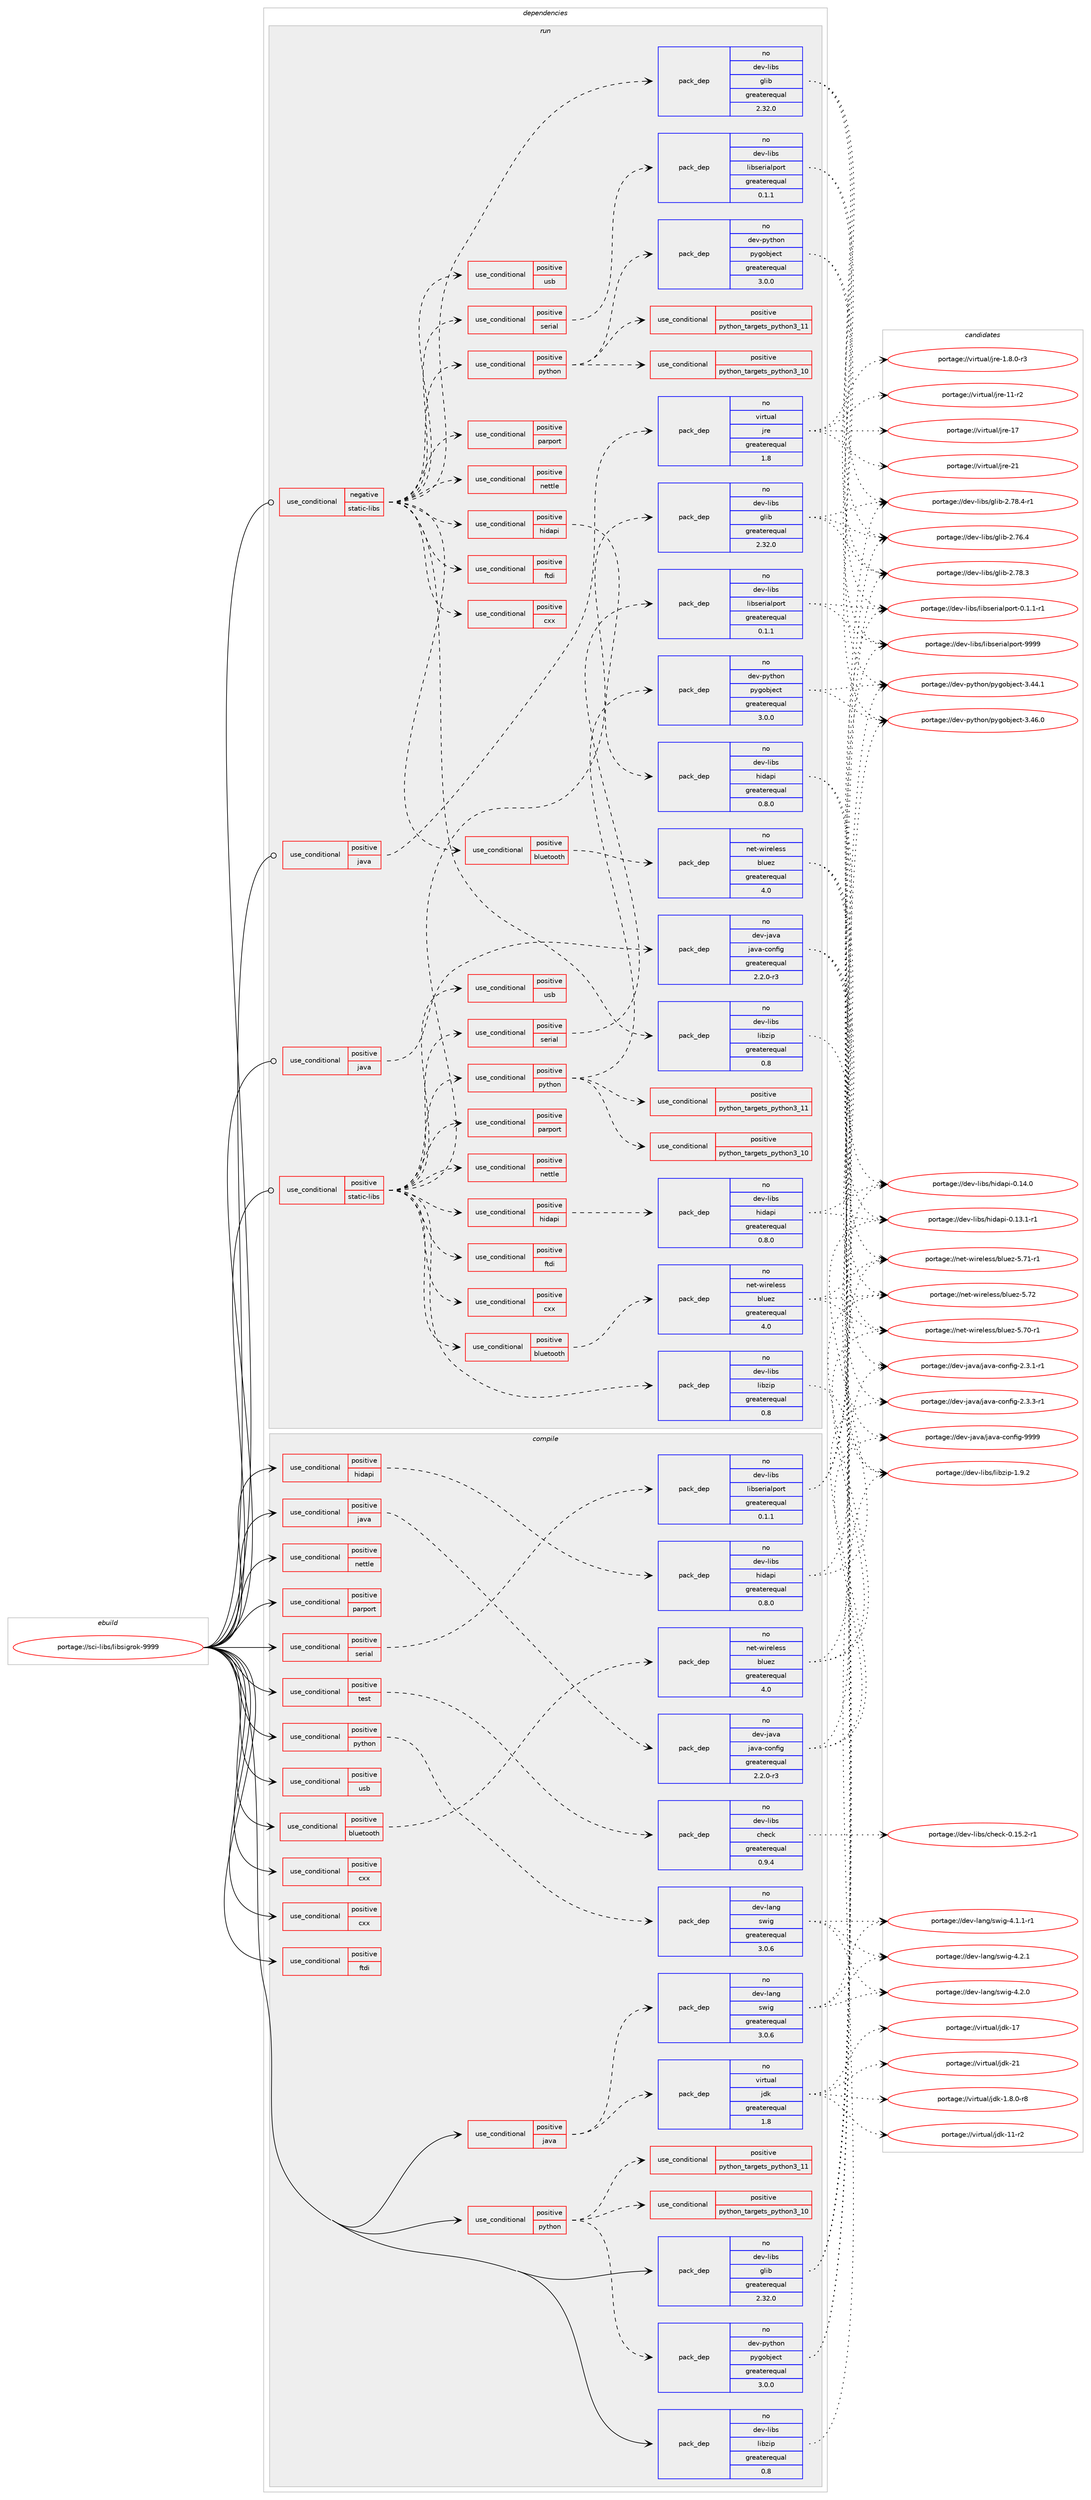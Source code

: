 digraph prolog {

# *************
# Graph options
# *************

newrank=true;
concentrate=true;
compound=true;
graph [rankdir=LR,fontname=Helvetica,fontsize=10,ranksep=1.5];#, ranksep=2.5, nodesep=0.2];
edge  [arrowhead=vee];
node  [fontname=Helvetica,fontsize=10];

# **********
# The ebuild
# **********

subgraph cluster_leftcol {
color=gray;
rank=same;
label=<<i>ebuild</i>>;
id [label="portage://sci-libs/libsigrok-9999", color=red, width=4, href="../sci-libs/libsigrok-9999.svg"];
}

# ****************
# The dependencies
# ****************

subgraph cluster_midcol {
color=gray;
label=<<i>dependencies</i>>;
subgraph cluster_compile {
fillcolor="#eeeeee";
style=filled;
label=<<i>compile</i>>;
subgraph cond9176 {
dependency12996 [label=<<TABLE BORDER="0" CELLBORDER="1" CELLSPACING="0" CELLPADDING="4"><TR><TD ROWSPAN="3" CELLPADDING="10">use_conditional</TD></TR><TR><TD>positive</TD></TR><TR><TD>bluetooth</TD></TR></TABLE>>, shape=none, color=red];
subgraph pack3696 {
dependency12997 [label=<<TABLE BORDER="0" CELLBORDER="1" CELLSPACING="0" CELLPADDING="4" WIDTH="220"><TR><TD ROWSPAN="6" CELLPADDING="30">pack_dep</TD></TR><TR><TD WIDTH="110">no</TD></TR><TR><TD>net-wireless</TD></TR><TR><TD>bluez</TD></TR><TR><TD>greaterequal</TD></TR><TR><TD>4.0</TD></TR></TABLE>>, shape=none, color=blue];
}
dependency12996:e -> dependency12997:w [weight=20,style="dashed",arrowhead="vee"];
}
id:e -> dependency12996:w [weight=20,style="solid",arrowhead="vee"];
subgraph cond9177 {
dependency12998 [label=<<TABLE BORDER="0" CELLBORDER="1" CELLSPACING="0" CELLPADDING="4"><TR><TD ROWSPAN="3" CELLPADDING="10">use_conditional</TD></TR><TR><TD>positive</TD></TR><TR><TD>cxx</TD></TR></TABLE>>, shape=none, color=red];
# *** BEGIN UNKNOWN DEPENDENCY TYPE (TODO) ***
# dependency12998 -> package_dependency(portage://sci-libs/libsigrok-9999,install,no,app-text,doxygen,none,[,,],[],[])
# *** END UNKNOWN DEPENDENCY TYPE (TODO) ***

}
id:e -> dependency12998:w [weight=20,style="solid",arrowhead="vee"];
subgraph cond9178 {
dependency12999 [label=<<TABLE BORDER="0" CELLBORDER="1" CELLSPACING="0" CELLPADDING="4"><TR><TD ROWSPAN="3" CELLPADDING="10">use_conditional</TD></TR><TR><TD>positive</TD></TR><TR><TD>cxx</TD></TR></TABLE>>, shape=none, color=red];
# *** BEGIN UNKNOWN DEPENDENCY TYPE (TODO) ***
# dependency12999 -> package_dependency(portage://sci-libs/libsigrok-9999,install,no,dev-cpp,glibmm,none,[,,],[slot(2)],[])
# *** END UNKNOWN DEPENDENCY TYPE (TODO) ***

}
id:e -> dependency12999:w [weight=20,style="solid",arrowhead="vee"];
subgraph cond9179 {
dependency13000 [label=<<TABLE BORDER="0" CELLBORDER="1" CELLSPACING="0" CELLPADDING="4"><TR><TD ROWSPAN="3" CELLPADDING="10">use_conditional</TD></TR><TR><TD>positive</TD></TR><TR><TD>ftdi</TD></TR></TABLE>>, shape=none, color=red];
# *** BEGIN UNKNOWN DEPENDENCY TYPE (TODO) ***
# dependency13000 -> package_dependency(portage://sci-libs/libsigrok-9999,install,no,dev-embedded,libftdi,none,[,,],[slot(1)],[])
# *** END UNKNOWN DEPENDENCY TYPE (TODO) ***

}
id:e -> dependency13000:w [weight=20,style="solid",arrowhead="vee"];
subgraph cond9180 {
dependency13001 [label=<<TABLE BORDER="0" CELLBORDER="1" CELLSPACING="0" CELLPADDING="4"><TR><TD ROWSPAN="3" CELLPADDING="10">use_conditional</TD></TR><TR><TD>positive</TD></TR><TR><TD>hidapi</TD></TR></TABLE>>, shape=none, color=red];
subgraph pack3697 {
dependency13002 [label=<<TABLE BORDER="0" CELLBORDER="1" CELLSPACING="0" CELLPADDING="4" WIDTH="220"><TR><TD ROWSPAN="6" CELLPADDING="30">pack_dep</TD></TR><TR><TD WIDTH="110">no</TD></TR><TR><TD>dev-libs</TD></TR><TR><TD>hidapi</TD></TR><TR><TD>greaterequal</TD></TR><TR><TD>0.8.0</TD></TR></TABLE>>, shape=none, color=blue];
}
dependency13001:e -> dependency13002:w [weight=20,style="dashed",arrowhead="vee"];
}
id:e -> dependency13001:w [weight=20,style="solid",arrowhead="vee"];
subgraph cond9181 {
dependency13003 [label=<<TABLE BORDER="0" CELLBORDER="1" CELLSPACING="0" CELLPADDING="4"><TR><TD ROWSPAN="3" CELLPADDING="10">use_conditional</TD></TR><TR><TD>positive</TD></TR><TR><TD>java</TD></TR></TABLE>>, shape=none, color=red];
subgraph pack3698 {
dependency13004 [label=<<TABLE BORDER="0" CELLBORDER="1" CELLSPACING="0" CELLPADDING="4" WIDTH="220"><TR><TD ROWSPAN="6" CELLPADDING="30">pack_dep</TD></TR><TR><TD WIDTH="110">no</TD></TR><TR><TD>dev-java</TD></TR><TR><TD>java-config</TD></TR><TR><TD>greaterequal</TD></TR><TR><TD>2.2.0-r3</TD></TR></TABLE>>, shape=none, color=blue];
}
dependency13003:e -> dependency13004:w [weight=20,style="dashed",arrowhead="vee"];
}
id:e -> dependency13003:w [weight=20,style="solid",arrowhead="vee"];
subgraph cond9182 {
dependency13005 [label=<<TABLE BORDER="0" CELLBORDER="1" CELLSPACING="0" CELLPADDING="4"><TR><TD ROWSPAN="3" CELLPADDING="10">use_conditional</TD></TR><TR><TD>positive</TD></TR><TR><TD>java</TD></TR></TABLE>>, shape=none, color=red];
subgraph pack3699 {
dependency13006 [label=<<TABLE BORDER="0" CELLBORDER="1" CELLSPACING="0" CELLPADDING="4" WIDTH="220"><TR><TD ROWSPAN="6" CELLPADDING="30">pack_dep</TD></TR><TR><TD WIDTH="110">no</TD></TR><TR><TD>dev-lang</TD></TR><TR><TD>swig</TD></TR><TR><TD>greaterequal</TD></TR><TR><TD>3.0.6</TD></TR></TABLE>>, shape=none, color=blue];
}
dependency13005:e -> dependency13006:w [weight=20,style="dashed",arrowhead="vee"];
subgraph pack3700 {
dependency13007 [label=<<TABLE BORDER="0" CELLBORDER="1" CELLSPACING="0" CELLPADDING="4" WIDTH="220"><TR><TD ROWSPAN="6" CELLPADDING="30">pack_dep</TD></TR><TR><TD WIDTH="110">no</TD></TR><TR><TD>virtual</TD></TR><TR><TD>jdk</TD></TR><TR><TD>greaterequal</TD></TR><TR><TD>1.8</TD></TR></TABLE>>, shape=none, color=blue];
}
dependency13005:e -> dependency13007:w [weight=20,style="dashed",arrowhead="vee"];
}
id:e -> dependency13005:w [weight=20,style="solid",arrowhead="vee"];
subgraph cond9183 {
dependency13008 [label=<<TABLE BORDER="0" CELLBORDER="1" CELLSPACING="0" CELLPADDING="4"><TR><TD ROWSPAN="3" CELLPADDING="10">use_conditional</TD></TR><TR><TD>positive</TD></TR><TR><TD>nettle</TD></TR></TABLE>>, shape=none, color=red];
# *** BEGIN UNKNOWN DEPENDENCY TYPE (TODO) ***
# dependency13008 -> package_dependency(portage://sci-libs/libsigrok-9999,install,no,dev-libs,nettle,none,[,,],any_same_slot,[])
# *** END UNKNOWN DEPENDENCY TYPE (TODO) ***

}
id:e -> dependency13008:w [weight=20,style="solid",arrowhead="vee"];
subgraph cond9184 {
dependency13009 [label=<<TABLE BORDER="0" CELLBORDER="1" CELLSPACING="0" CELLPADDING="4"><TR><TD ROWSPAN="3" CELLPADDING="10">use_conditional</TD></TR><TR><TD>positive</TD></TR><TR><TD>parport</TD></TR></TABLE>>, shape=none, color=red];
# *** BEGIN UNKNOWN DEPENDENCY TYPE (TODO) ***
# dependency13009 -> package_dependency(portage://sci-libs/libsigrok-9999,install,no,sys-libs,libieee1284,none,[,,],[],[])
# *** END UNKNOWN DEPENDENCY TYPE (TODO) ***

}
id:e -> dependency13009:w [weight=20,style="solid",arrowhead="vee"];
subgraph cond9185 {
dependency13010 [label=<<TABLE BORDER="0" CELLBORDER="1" CELLSPACING="0" CELLPADDING="4"><TR><TD ROWSPAN="3" CELLPADDING="10">use_conditional</TD></TR><TR><TD>positive</TD></TR><TR><TD>python</TD></TR></TABLE>>, shape=none, color=red];
subgraph cond9186 {
dependency13011 [label=<<TABLE BORDER="0" CELLBORDER="1" CELLSPACING="0" CELLPADDING="4"><TR><TD ROWSPAN="3" CELLPADDING="10">use_conditional</TD></TR><TR><TD>positive</TD></TR><TR><TD>python_targets_python3_10</TD></TR></TABLE>>, shape=none, color=red];
# *** BEGIN UNKNOWN DEPENDENCY TYPE (TODO) ***
# dependency13011 -> package_dependency(portage://sci-libs/libsigrok-9999,install,no,dev-lang,python,none,[,,],[slot(3.10)],[])
# *** END UNKNOWN DEPENDENCY TYPE (TODO) ***

}
dependency13010:e -> dependency13011:w [weight=20,style="dashed",arrowhead="vee"];
subgraph cond9187 {
dependency13012 [label=<<TABLE BORDER="0" CELLBORDER="1" CELLSPACING="0" CELLPADDING="4"><TR><TD ROWSPAN="3" CELLPADDING="10">use_conditional</TD></TR><TR><TD>positive</TD></TR><TR><TD>python_targets_python3_11</TD></TR></TABLE>>, shape=none, color=red];
# *** BEGIN UNKNOWN DEPENDENCY TYPE (TODO) ***
# dependency13012 -> package_dependency(portage://sci-libs/libsigrok-9999,install,no,dev-lang,python,none,[,,],[slot(3.11)],[])
# *** END UNKNOWN DEPENDENCY TYPE (TODO) ***

}
dependency13010:e -> dependency13012:w [weight=20,style="dashed",arrowhead="vee"];
subgraph pack3701 {
dependency13013 [label=<<TABLE BORDER="0" CELLBORDER="1" CELLSPACING="0" CELLPADDING="4" WIDTH="220"><TR><TD ROWSPAN="6" CELLPADDING="30">pack_dep</TD></TR><TR><TD WIDTH="110">no</TD></TR><TR><TD>dev-python</TD></TR><TR><TD>pygobject</TD></TR><TR><TD>greaterequal</TD></TR><TR><TD>3.0.0</TD></TR></TABLE>>, shape=none, color=blue];
}
dependency13010:e -> dependency13013:w [weight=20,style="dashed",arrowhead="vee"];
}
id:e -> dependency13010:w [weight=20,style="solid",arrowhead="vee"];
subgraph cond9188 {
dependency13014 [label=<<TABLE BORDER="0" CELLBORDER="1" CELLSPACING="0" CELLPADDING="4"><TR><TD ROWSPAN="3" CELLPADDING="10">use_conditional</TD></TR><TR><TD>positive</TD></TR><TR><TD>python</TD></TR></TABLE>>, shape=none, color=red];
subgraph pack3702 {
dependency13015 [label=<<TABLE BORDER="0" CELLBORDER="1" CELLSPACING="0" CELLPADDING="4" WIDTH="220"><TR><TD ROWSPAN="6" CELLPADDING="30">pack_dep</TD></TR><TR><TD WIDTH="110">no</TD></TR><TR><TD>dev-lang</TD></TR><TR><TD>swig</TD></TR><TR><TD>greaterequal</TD></TR><TR><TD>3.0.6</TD></TR></TABLE>>, shape=none, color=blue];
}
dependency13014:e -> dependency13015:w [weight=20,style="dashed",arrowhead="vee"];
# *** BEGIN UNKNOWN DEPENDENCY TYPE (TODO) ***
# dependency13014 -> package_dependency(portage://sci-libs/libsigrok-9999,install,no,dev-python,numpy,none,[,,],[],[use(optenable(python_targets_python3_10),negative),use(optenable(python_targets_python3_11),negative)])
# *** END UNKNOWN DEPENDENCY TYPE (TODO) ***

# *** BEGIN UNKNOWN DEPENDENCY TYPE (TODO) ***
# dependency13014 -> package_dependency(portage://sci-libs/libsigrok-9999,install,no,dev-python,setuptools,none,[,,],[],[use(optenable(python_targets_python3_10),negative),use(optenable(python_targets_python3_11),negative)])
# *** END UNKNOWN DEPENDENCY TYPE (TODO) ***

}
id:e -> dependency13014:w [weight=20,style="solid",arrowhead="vee"];
subgraph cond9189 {
dependency13016 [label=<<TABLE BORDER="0" CELLBORDER="1" CELLSPACING="0" CELLPADDING="4"><TR><TD ROWSPAN="3" CELLPADDING="10">use_conditional</TD></TR><TR><TD>positive</TD></TR><TR><TD>serial</TD></TR></TABLE>>, shape=none, color=red];
subgraph pack3703 {
dependency13017 [label=<<TABLE BORDER="0" CELLBORDER="1" CELLSPACING="0" CELLPADDING="4" WIDTH="220"><TR><TD ROWSPAN="6" CELLPADDING="30">pack_dep</TD></TR><TR><TD WIDTH="110">no</TD></TR><TR><TD>dev-libs</TD></TR><TR><TD>libserialport</TD></TR><TR><TD>greaterequal</TD></TR><TR><TD>0.1.1</TD></TR></TABLE>>, shape=none, color=blue];
}
dependency13016:e -> dependency13017:w [weight=20,style="dashed",arrowhead="vee"];
}
id:e -> dependency13016:w [weight=20,style="solid",arrowhead="vee"];
subgraph cond9190 {
dependency13018 [label=<<TABLE BORDER="0" CELLBORDER="1" CELLSPACING="0" CELLPADDING="4"><TR><TD ROWSPAN="3" CELLPADDING="10">use_conditional</TD></TR><TR><TD>positive</TD></TR><TR><TD>test</TD></TR></TABLE>>, shape=none, color=red];
subgraph pack3704 {
dependency13019 [label=<<TABLE BORDER="0" CELLBORDER="1" CELLSPACING="0" CELLPADDING="4" WIDTH="220"><TR><TD ROWSPAN="6" CELLPADDING="30">pack_dep</TD></TR><TR><TD WIDTH="110">no</TD></TR><TR><TD>dev-libs</TD></TR><TR><TD>check</TD></TR><TR><TD>greaterequal</TD></TR><TR><TD>0.9.4</TD></TR></TABLE>>, shape=none, color=blue];
}
dependency13018:e -> dependency13019:w [weight=20,style="dashed",arrowhead="vee"];
}
id:e -> dependency13018:w [weight=20,style="solid",arrowhead="vee"];
subgraph cond9191 {
dependency13020 [label=<<TABLE BORDER="0" CELLBORDER="1" CELLSPACING="0" CELLPADDING="4"><TR><TD ROWSPAN="3" CELLPADDING="10">use_conditional</TD></TR><TR><TD>positive</TD></TR><TR><TD>usb</TD></TR></TABLE>>, shape=none, color=red];
# *** BEGIN UNKNOWN DEPENDENCY TYPE (TODO) ***
# dependency13020 -> package_dependency(portage://sci-libs/libsigrok-9999,install,no,virtual,libusb,none,[,,],[slot(1)],[])
# *** END UNKNOWN DEPENDENCY TYPE (TODO) ***

}
id:e -> dependency13020:w [weight=20,style="solid",arrowhead="vee"];
subgraph pack3705 {
dependency13021 [label=<<TABLE BORDER="0" CELLBORDER="1" CELLSPACING="0" CELLPADDING="4" WIDTH="220"><TR><TD ROWSPAN="6" CELLPADDING="30">pack_dep</TD></TR><TR><TD WIDTH="110">no</TD></TR><TR><TD>dev-libs</TD></TR><TR><TD>glib</TD></TR><TR><TD>greaterequal</TD></TR><TR><TD>2.32.0</TD></TR></TABLE>>, shape=none, color=blue];
}
id:e -> dependency13021:w [weight=20,style="solid",arrowhead="vee"];
subgraph pack3706 {
dependency13022 [label=<<TABLE BORDER="0" CELLBORDER="1" CELLSPACING="0" CELLPADDING="4" WIDTH="220"><TR><TD ROWSPAN="6" CELLPADDING="30">pack_dep</TD></TR><TR><TD WIDTH="110">no</TD></TR><TR><TD>dev-libs</TD></TR><TR><TD>libzip</TD></TR><TR><TD>greaterequal</TD></TR><TR><TD>0.8</TD></TR></TABLE>>, shape=none, color=blue];
}
id:e -> dependency13022:w [weight=20,style="solid",arrowhead="vee"];
# *** BEGIN UNKNOWN DEPENDENCY TYPE (TODO) ***
# id -> package_dependency(portage://sci-libs/libsigrok-9999,install,no,virtual,pkgconfig,none,[,,],[],[])
# *** END UNKNOWN DEPENDENCY TYPE (TODO) ***

}
subgraph cluster_compileandrun {
fillcolor="#eeeeee";
style=filled;
label=<<i>compile and run</i>>;
}
subgraph cluster_run {
fillcolor="#eeeeee";
style=filled;
label=<<i>run</i>>;
subgraph cond9192 {
dependency13023 [label=<<TABLE BORDER="0" CELLBORDER="1" CELLSPACING="0" CELLPADDING="4"><TR><TD ROWSPAN="3" CELLPADDING="10">use_conditional</TD></TR><TR><TD>negative</TD></TR><TR><TD>static-libs</TD></TR></TABLE>>, shape=none, color=red];
subgraph pack3707 {
dependency13024 [label=<<TABLE BORDER="0" CELLBORDER="1" CELLSPACING="0" CELLPADDING="4" WIDTH="220"><TR><TD ROWSPAN="6" CELLPADDING="30">pack_dep</TD></TR><TR><TD WIDTH="110">no</TD></TR><TR><TD>dev-libs</TD></TR><TR><TD>glib</TD></TR><TR><TD>greaterequal</TD></TR><TR><TD>2.32.0</TD></TR></TABLE>>, shape=none, color=blue];
}
dependency13023:e -> dependency13024:w [weight=20,style="dashed",arrowhead="vee"];
subgraph pack3708 {
dependency13025 [label=<<TABLE BORDER="0" CELLBORDER="1" CELLSPACING="0" CELLPADDING="4" WIDTH="220"><TR><TD ROWSPAN="6" CELLPADDING="30">pack_dep</TD></TR><TR><TD WIDTH="110">no</TD></TR><TR><TD>dev-libs</TD></TR><TR><TD>libzip</TD></TR><TR><TD>greaterequal</TD></TR><TR><TD>0.8</TD></TR></TABLE>>, shape=none, color=blue];
}
dependency13023:e -> dependency13025:w [weight=20,style="dashed",arrowhead="vee"];
subgraph cond9193 {
dependency13026 [label=<<TABLE BORDER="0" CELLBORDER="1" CELLSPACING="0" CELLPADDING="4"><TR><TD ROWSPAN="3" CELLPADDING="10">use_conditional</TD></TR><TR><TD>positive</TD></TR><TR><TD>bluetooth</TD></TR></TABLE>>, shape=none, color=red];
subgraph pack3709 {
dependency13027 [label=<<TABLE BORDER="0" CELLBORDER="1" CELLSPACING="0" CELLPADDING="4" WIDTH="220"><TR><TD ROWSPAN="6" CELLPADDING="30">pack_dep</TD></TR><TR><TD WIDTH="110">no</TD></TR><TR><TD>net-wireless</TD></TR><TR><TD>bluez</TD></TR><TR><TD>greaterequal</TD></TR><TR><TD>4.0</TD></TR></TABLE>>, shape=none, color=blue];
}
dependency13026:e -> dependency13027:w [weight=20,style="dashed",arrowhead="vee"];
}
dependency13023:e -> dependency13026:w [weight=20,style="dashed",arrowhead="vee"];
subgraph cond9194 {
dependency13028 [label=<<TABLE BORDER="0" CELLBORDER="1" CELLSPACING="0" CELLPADDING="4"><TR><TD ROWSPAN="3" CELLPADDING="10">use_conditional</TD></TR><TR><TD>positive</TD></TR><TR><TD>cxx</TD></TR></TABLE>>, shape=none, color=red];
# *** BEGIN UNKNOWN DEPENDENCY TYPE (TODO) ***
# dependency13028 -> package_dependency(portage://sci-libs/libsigrok-9999,run,no,dev-cpp,glibmm,none,[,,],[slot(2)],[])
# *** END UNKNOWN DEPENDENCY TYPE (TODO) ***

}
dependency13023:e -> dependency13028:w [weight=20,style="dashed",arrowhead="vee"];
subgraph cond9195 {
dependency13029 [label=<<TABLE BORDER="0" CELLBORDER="1" CELLSPACING="0" CELLPADDING="4"><TR><TD ROWSPAN="3" CELLPADDING="10">use_conditional</TD></TR><TR><TD>positive</TD></TR><TR><TD>ftdi</TD></TR></TABLE>>, shape=none, color=red];
# *** BEGIN UNKNOWN DEPENDENCY TYPE (TODO) ***
# dependency13029 -> package_dependency(portage://sci-libs/libsigrok-9999,run,no,dev-embedded,libftdi,none,[,,],[slot(1)],[])
# *** END UNKNOWN DEPENDENCY TYPE (TODO) ***

}
dependency13023:e -> dependency13029:w [weight=20,style="dashed",arrowhead="vee"];
subgraph cond9196 {
dependency13030 [label=<<TABLE BORDER="0" CELLBORDER="1" CELLSPACING="0" CELLPADDING="4"><TR><TD ROWSPAN="3" CELLPADDING="10">use_conditional</TD></TR><TR><TD>positive</TD></TR><TR><TD>hidapi</TD></TR></TABLE>>, shape=none, color=red];
subgraph pack3710 {
dependency13031 [label=<<TABLE BORDER="0" CELLBORDER="1" CELLSPACING="0" CELLPADDING="4" WIDTH="220"><TR><TD ROWSPAN="6" CELLPADDING="30">pack_dep</TD></TR><TR><TD WIDTH="110">no</TD></TR><TR><TD>dev-libs</TD></TR><TR><TD>hidapi</TD></TR><TR><TD>greaterequal</TD></TR><TR><TD>0.8.0</TD></TR></TABLE>>, shape=none, color=blue];
}
dependency13030:e -> dependency13031:w [weight=20,style="dashed",arrowhead="vee"];
}
dependency13023:e -> dependency13030:w [weight=20,style="dashed",arrowhead="vee"];
subgraph cond9197 {
dependency13032 [label=<<TABLE BORDER="0" CELLBORDER="1" CELLSPACING="0" CELLPADDING="4"><TR><TD ROWSPAN="3" CELLPADDING="10">use_conditional</TD></TR><TR><TD>positive</TD></TR><TR><TD>nettle</TD></TR></TABLE>>, shape=none, color=red];
# *** BEGIN UNKNOWN DEPENDENCY TYPE (TODO) ***
# dependency13032 -> package_dependency(portage://sci-libs/libsigrok-9999,run,no,dev-libs,nettle,none,[,,],any_same_slot,[])
# *** END UNKNOWN DEPENDENCY TYPE (TODO) ***

}
dependency13023:e -> dependency13032:w [weight=20,style="dashed",arrowhead="vee"];
subgraph cond9198 {
dependency13033 [label=<<TABLE BORDER="0" CELLBORDER="1" CELLSPACING="0" CELLPADDING="4"><TR><TD ROWSPAN="3" CELLPADDING="10">use_conditional</TD></TR><TR><TD>positive</TD></TR><TR><TD>parport</TD></TR></TABLE>>, shape=none, color=red];
# *** BEGIN UNKNOWN DEPENDENCY TYPE (TODO) ***
# dependency13033 -> package_dependency(portage://sci-libs/libsigrok-9999,run,no,sys-libs,libieee1284,none,[,,],[],[])
# *** END UNKNOWN DEPENDENCY TYPE (TODO) ***

}
dependency13023:e -> dependency13033:w [weight=20,style="dashed",arrowhead="vee"];
subgraph cond9199 {
dependency13034 [label=<<TABLE BORDER="0" CELLBORDER="1" CELLSPACING="0" CELLPADDING="4"><TR><TD ROWSPAN="3" CELLPADDING="10">use_conditional</TD></TR><TR><TD>positive</TD></TR><TR><TD>python</TD></TR></TABLE>>, shape=none, color=red];
subgraph cond9200 {
dependency13035 [label=<<TABLE BORDER="0" CELLBORDER="1" CELLSPACING="0" CELLPADDING="4"><TR><TD ROWSPAN="3" CELLPADDING="10">use_conditional</TD></TR><TR><TD>positive</TD></TR><TR><TD>python_targets_python3_10</TD></TR></TABLE>>, shape=none, color=red];
# *** BEGIN UNKNOWN DEPENDENCY TYPE (TODO) ***
# dependency13035 -> package_dependency(portage://sci-libs/libsigrok-9999,run,no,dev-lang,python,none,[,,],[slot(3.10)],[])
# *** END UNKNOWN DEPENDENCY TYPE (TODO) ***

}
dependency13034:e -> dependency13035:w [weight=20,style="dashed",arrowhead="vee"];
subgraph cond9201 {
dependency13036 [label=<<TABLE BORDER="0" CELLBORDER="1" CELLSPACING="0" CELLPADDING="4"><TR><TD ROWSPAN="3" CELLPADDING="10">use_conditional</TD></TR><TR><TD>positive</TD></TR><TR><TD>python_targets_python3_11</TD></TR></TABLE>>, shape=none, color=red];
# *** BEGIN UNKNOWN DEPENDENCY TYPE (TODO) ***
# dependency13036 -> package_dependency(portage://sci-libs/libsigrok-9999,run,no,dev-lang,python,none,[,,],[slot(3.11)],[])
# *** END UNKNOWN DEPENDENCY TYPE (TODO) ***

}
dependency13034:e -> dependency13036:w [weight=20,style="dashed",arrowhead="vee"];
subgraph pack3711 {
dependency13037 [label=<<TABLE BORDER="0" CELLBORDER="1" CELLSPACING="0" CELLPADDING="4" WIDTH="220"><TR><TD ROWSPAN="6" CELLPADDING="30">pack_dep</TD></TR><TR><TD WIDTH="110">no</TD></TR><TR><TD>dev-python</TD></TR><TR><TD>pygobject</TD></TR><TR><TD>greaterequal</TD></TR><TR><TD>3.0.0</TD></TR></TABLE>>, shape=none, color=blue];
}
dependency13034:e -> dependency13037:w [weight=20,style="dashed",arrowhead="vee"];
}
dependency13023:e -> dependency13034:w [weight=20,style="dashed",arrowhead="vee"];
subgraph cond9202 {
dependency13038 [label=<<TABLE BORDER="0" CELLBORDER="1" CELLSPACING="0" CELLPADDING="4"><TR><TD ROWSPAN="3" CELLPADDING="10">use_conditional</TD></TR><TR><TD>positive</TD></TR><TR><TD>serial</TD></TR></TABLE>>, shape=none, color=red];
subgraph pack3712 {
dependency13039 [label=<<TABLE BORDER="0" CELLBORDER="1" CELLSPACING="0" CELLPADDING="4" WIDTH="220"><TR><TD ROWSPAN="6" CELLPADDING="30">pack_dep</TD></TR><TR><TD WIDTH="110">no</TD></TR><TR><TD>dev-libs</TD></TR><TR><TD>libserialport</TD></TR><TR><TD>greaterequal</TD></TR><TR><TD>0.1.1</TD></TR></TABLE>>, shape=none, color=blue];
}
dependency13038:e -> dependency13039:w [weight=20,style="dashed",arrowhead="vee"];
}
dependency13023:e -> dependency13038:w [weight=20,style="dashed",arrowhead="vee"];
subgraph cond9203 {
dependency13040 [label=<<TABLE BORDER="0" CELLBORDER="1" CELLSPACING="0" CELLPADDING="4"><TR><TD ROWSPAN="3" CELLPADDING="10">use_conditional</TD></TR><TR><TD>positive</TD></TR><TR><TD>usb</TD></TR></TABLE>>, shape=none, color=red];
# *** BEGIN UNKNOWN DEPENDENCY TYPE (TODO) ***
# dependency13040 -> package_dependency(portage://sci-libs/libsigrok-9999,run,no,virtual,libusb,none,[,,],[slot(1)],[])
# *** END UNKNOWN DEPENDENCY TYPE (TODO) ***

}
dependency13023:e -> dependency13040:w [weight=20,style="dashed",arrowhead="vee"];
}
id:e -> dependency13023:w [weight=20,style="solid",arrowhead="odot"];
subgraph cond9204 {
dependency13041 [label=<<TABLE BORDER="0" CELLBORDER="1" CELLSPACING="0" CELLPADDING="4"><TR><TD ROWSPAN="3" CELLPADDING="10">use_conditional</TD></TR><TR><TD>positive</TD></TR><TR><TD>java</TD></TR></TABLE>>, shape=none, color=red];
subgraph pack3713 {
dependency13042 [label=<<TABLE BORDER="0" CELLBORDER="1" CELLSPACING="0" CELLPADDING="4" WIDTH="220"><TR><TD ROWSPAN="6" CELLPADDING="30">pack_dep</TD></TR><TR><TD WIDTH="110">no</TD></TR><TR><TD>dev-java</TD></TR><TR><TD>java-config</TD></TR><TR><TD>greaterequal</TD></TR><TR><TD>2.2.0-r3</TD></TR></TABLE>>, shape=none, color=blue];
}
dependency13041:e -> dependency13042:w [weight=20,style="dashed",arrowhead="vee"];
}
id:e -> dependency13041:w [weight=20,style="solid",arrowhead="odot"];
subgraph cond9205 {
dependency13043 [label=<<TABLE BORDER="0" CELLBORDER="1" CELLSPACING="0" CELLPADDING="4"><TR><TD ROWSPAN="3" CELLPADDING="10">use_conditional</TD></TR><TR><TD>positive</TD></TR><TR><TD>java</TD></TR></TABLE>>, shape=none, color=red];
subgraph pack3714 {
dependency13044 [label=<<TABLE BORDER="0" CELLBORDER="1" CELLSPACING="0" CELLPADDING="4" WIDTH="220"><TR><TD ROWSPAN="6" CELLPADDING="30">pack_dep</TD></TR><TR><TD WIDTH="110">no</TD></TR><TR><TD>virtual</TD></TR><TR><TD>jre</TD></TR><TR><TD>greaterequal</TD></TR><TR><TD>1.8</TD></TR></TABLE>>, shape=none, color=blue];
}
dependency13043:e -> dependency13044:w [weight=20,style="dashed",arrowhead="vee"];
}
id:e -> dependency13043:w [weight=20,style="solid",arrowhead="odot"];
subgraph cond9206 {
dependency13045 [label=<<TABLE BORDER="0" CELLBORDER="1" CELLSPACING="0" CELLPADDING="4"><TR><TD ROWSPAN="3" CELLPADDING="10">use_conditional</TD></TR><TR><TD>positive</TD></TR><TR><TD>static-libs</TD></TR></TABLE>>, shape=none, color=red];
subgraph pack3715 {
dependency13046 [label=<<TABLE BORDER="0" CELLBORDER="1" CELLSPACING="0" CELLPADDING="4" WIDTH="220"><TR><TD ROWSPAN="6" CELLPADDING="30">pack_dep</TD></TR><TR><TD WIDTH="110">no</TD></TR><TR><TD>dev-libs</TD></TR><TR><TD>glib</TD></TR><TR><TD>greaterequal</TD></TR><TR><TD>2.32.0</TD></TR></TABLE>>, shape=none, color=blue];
}
dependency13045:e -> dependency13046:w [weight=20,style="dashed",arrowhead="vee"];
subgraph pack3716 {
dependency13047 [label=<<TABLE BORDER="0" CELLBORDER="1" CELLSPACING="0" CELLPADDING="4" WIDTH="220"><TR><TD ROWSPAN="6" CELLPADDING="30">pack_dep</TD></TR><TR><TD WIDTH="110">no</TD></TR><TR><TD>dev-libs</TD></TR><TR><TD>libzip</TD></TR><TR><TD>greaterequal</TD></TR><TR><TD>0.8</TD></TR></TABLE>>, shape=none, color=blue];
}
dependency13045:e -> dependency13047:w [weight=20,style="dashed",arrowhead="vee"];
subgraph cond9207 {
dependency13048 [label=<<TABLE BORDER="0" CELLBORDER="1" CELLSPACING="0" CELLPADDING="4"><TR><TD ROWSPAN="3" CELLPADDING="10">use_conditional</TD></TR><TR><TD>positive</TD></TR><TR><TD>bluetooth</TD></TR></TABLE>>, shape=none, color=red];
subgraph pack3717 {
dependency13049 [label=<<TABLE BORDER="0" CELLBORDER="1" CELLSPACING="0" CELLPADDING="4" WIDTH="220"><TR><TD ROWSPAN="6" CELLPADDING="30">pack_dep</TD></TR><TR><TD WIDTH="110">no</TD></TR><TR><TD>net-wireless</TD></TR><TR><TD>bluez</TD></TR><TR><TD>greaterequal</TD></TR><TR><TD>4.0</TD></TR></TABLE>>, shape=none, color=blue];
}
dependency13048:e -> dependency13049:w [weight=20,style="dashed",arrowhead="vee"];
}
dependency13045:e -> dependency13048:w [weight=20,style="dashed",arrowhead="vee"];
subgraph cond9208 {
dependency13050 [label=<<TABLE BORDER="0" CELLBORDER="1" CELLSPACING="0" CELLPADDING="4"><TR><TD ROWSPAN="3" CELLPADDING="10">use_conditional</TD></TR><TR><TD>positive</TD></TR><TR><TD>cxx</TD></TR></TABLE>>, shape=none, color=red];
# *** BEGIN UNKNOWN DEPENDENCY TYPE (TODO) ***
# dependency13050 -> package_dependency(portage://sci-libs/libsigrok-9999,run,no,dev-cpp,glibmm,none,[,,],[slot(2)],[use(enable(static-libs),positive)])
# *** END UNKNOWN DEPENDENCY TYPE (TODO) ***

}
dependency13045:e -> dependency13050:w [weight=20,style="dashed",arrowhead="vee"];
subgraph cond9209 {
dependency13051 [label=<<TABLE BORDER="0" CELLBORDER="1" CELLSPACING="0" CELLPADDING="4"><TR><TD ROWSPAN="3" CELLPADDING="10">use_conditional</TD></TR><TR><TD>positive</TD></TR><TR><TD>ftdi</TD></TR></TABLE>>, shape=none, color=red];
# *** BEGIN UNKNOWN DEPENDENCY TYPE (TODO) ***
# dependency13051 -> package_dependency(portage://sci-libs/libsigrok-9999,run,no,dev-embedded,libftdi,none,[,,],[slot(1)],[use(enable(static-libs),positive)])
# *** END UNKNOWN DEPENDENCY TYPE (TODO) ***

}
dependency13045:e -> dependency13051:w [weight=20,style="dashed",arrowhead="vee"];
subgraph cond9210 {
dependency13052 [label=<<TABLE BORDER="0" CELLBORDER="1" CELLSPACING="0" CELLPADDING="4"><TR><TD ROWSPAN="3" CELLPADDING="10">use_conditional</TD></TR><TR><TD>positive</TD></TR><TR><TD>hidapi</TD></TR></TABLE>>, shape=none, color=red];
subgraph pack3718 {
dependency13053 [label=<<TABLE BORDER="0" CELLBORDER="1" CELLSPACING="0" CELLPADDING="4" WIDTH="220"><TR><TD ROWSPAN="6" CELLPADDING="30">pack_dep</TD></TR><TR><TD WIDTH="110">no</TD></TR><TR><TD>dev-libs</TD></TR><TR><TD>hidapi</TD></TR><TR><TD>greaterequal</TD></TR><TR><TD>0.8.0</TD></TR></TABLE>>, shape=none, color=blue];
}
dependency13052:e -> dependency13053:w [weight=20,style="dashed",arrowhead="vee"];
}
dependency13045:e -> dependency13052:w [weight=20,style="dashed",arrowhead="vee"];
subgraph cond9211 {
dependency13054 [label=<<TABLE BORDER="0" CELLBORDER="1" CELLSPACING="0" CELLPADDING="4"><TR><TD ROWSPAN="3" CELLPADDING="10">use_conditional</TD></TR><TR><TD>positive</TD></TR><TR><TD>nettle</TD></TR></TABLE>>, shape=none, color=red];
# *** BEGIN UNKNOWN DEPENDENCY TYPE (TODO) ***
# dependency13054 -> package_dependency(portage://sci-libs/libsigrok-9999,run,no,dev-libs,nettle,none,[,,],any_same_slot,[use(enable(static-libs),positive)])
# *** END UNKNOWN DEPENDENCY TYPE (TODO) ***

}
dependency13045:e -> dependency13054:w [weight=20,style="dashed",arrowhead="vee"];
subgraph cond9212 {
dependency13055 [label=<<TABLE BORDER="0" CELLBORDER="1" CELLSPACING="0" CELLPADDING="4"><TR><TD ROWSPAN="3" CELLPADDING="10">use_conditional</TD></TR><TR><TD>positive</TD></TR><TR><TD>parport</TD></TR></TABLE>>, shape=none, color=red];
# *** BEGIN UNKNOWN DEPENDENCY TYPE (TODO) ***
# dependency13055 -> package_dependency(portage://sci-libs/libsigrok-9999,run,no,sys-libs,libieee1284,none,[,,],[],[use(enable(static-libs),positive)])
# *** END UNKNOWN DEPENDENCY TYPE (TODO) ***

}
dependency13045:e -> dependency13055:w [weight=20,style="dashed",arrowhead="vee"];
subgraph cond9213 {
dependency13056 [label=<<TABLE BORDER="0" CELLBORDER="1" CELLSPACING="0" CELLPADDING="4"><TR><TD ROWSPAN="3" CELLPADDING="10">use_conditional</TD></TR><TR><TD>positive</TD></TR><TR><TD>python</TD></TR></TABLE>>, shape=none, color=red];
subgraph cond9214 {
dependency13057 [label=<<TABLE BORDER="0" CELLBORDER="1" CELLSPACING="0" CELLPADDING="4"><TR><TD ROWSPAN="3" CELLPADDING="10">use_conditional</TD></TR><TR><TD>positive</TD></TR><TR><TD>python_targets_python3_10</TD></TR></TABLE>>, shape=none, color=red];
# *** BEGIN UNKNOWN DEPENDENCY TYPE (TODO) ***
# dependency13057 -> package_dependency(portage://sci-libs/libsigrok-9999,run,no,dev-lang,python,none,[,,],[slot(3.10)],[])
# *** END UNKNOWN DEPENDENCY TYPE (TODO) ***

}
dependency13056:e -> dependency13057:w [weight=20,style="dashed",arrowhead="vee"];
subgraph cond9215 {
dependency13058 [label=<<TABLE BORDER="0" CELLBORDER="1" CELLSPACING="0" CELLPADDING="4"><TR><TD ROWSPAN="3" CELLPADDING="10">use_conditional</TD></TR><TR><TD>positive</TD></TR><TR><TD>python_targets_python3_11</TD></TR></TABLE>>, shape=none, color=red];
# *** BEGIN UNKNOWN DEPENDENCY TYPE (TODO) ***
# dependency13058 -> package_dependency(portage://sci-libs/libsigrok-9999,run,no,dev-lang,python,none,[,,],[slot(3.11)],[])
# *** END UNKNOWN DEPENDENCY TYPE (TODO) ***

}
dependency13056:e -> dependency13058:w [weight=20,style="dashed",arrowhead="vee"];
subgraph pack3719 {
dependency13059 [label=<<TABLE BORDER="0" CELLBORDER="1" CELLSPACING="0" CELLPADDING="4" WIDTH="220"><TR><TD ROWSPAN="6" CELLPADDING="30">pack_dep</TD></TR><TR><TD WIDTH="110">no</TD></TR><TR><TD>dev-python</TD></TR><TR><TD>pygobject</TD></TR><TR><TD>greaterequal</TD></TR><TR><TD>3.0.0</TD></TR></TABLE>>, shape=none, color=blue];
}
dependency13056:e -> dependency13059:w [weight=20,style="dashed",arrowhead="vee"];
}
dependency13045:e -> dependency13056:w [weight=20,style="dashed",arrowhead="vee"];
subgraph cond9216 {
dependency13060 [label=<<TABLE BORDER="0" CELLBORDER="1" CELLSPACING="0" CELLPADDING="4"><TR><TD ROWSPAN="3" CELLPADDING="10">use_conditional</TD></TR><TR><TD>positive</TD></TR><TR><TD>serial</TD></TR></TABLE>>, shape=none, color=red];
subgraph pack3720 {
dependency13061 [label=<<TABLE BORDER="0" CELLBORDER="1" CELLSPACING="0" CELLPADDING="4" WIDTH="220"><TR><TD ROWSPAN="6" CELLPADDING="30">pack_dep</TD></TR><TR><TD WIDTH="110">no</TD></TR><TR><TD>dev-libs</TD></TR><TR><TD>libserialport</TD></TR><TR><TD>greaterequal</TD></TR><TR><TD>0.1.1</TD></TR></TABLE>>, shape=none, color=blue];
}
dependency13060:e -> dependency13061:w [weight=20,style="dashed",arrowhead="vee"];
}
dependency13045:e -> dependency13060:w [weight=20,style="dashed",arrowhead="vee"];
subgraph cond9217 {
dependency13062 [label=<<TABLE BORDER="0" CELLBORDER="1" CELLSPACING="0" CELLPADDING="4"><TR><TD ROWSPAN="3" CELLPADDING="10">use_conditional</TD></TR><TR><TD>positive</TD></TR><TR><TD>usb</TD></TR></TABLE>>, shape=none, color=red];
# *** BEGIN UNKNOWN DEPENDENCY TYPE (TODO) ***
# dependency13062 -> package_dependency(portage://sci-libs/libsigrok-9999,run,no,virtual,libusb,none,[,,],[slot(1)],[use(enable(static-libs),positive)])
# *** END UNKNOWN DEPENDENCY TYPE (TODO) ***

}
dependency13045:e -> dependency13062:w [weight=20,style="dashed",arrowhead="vee"];
}
id:e -> dependency13045:w [weight=20,style="solid",arrowhead="odot"];
}
}

# **************
# The candidates
# **************

subgraph cluster_choices {
rank=same;
color=gray;
label=<<i>candidates</i>>;

subgraph choice3696 {
color=black;
nodesep=1;
choice11010111645119105114101108101115115479810811710112245534655484511449 [label="portage://net-wireless/bluez-5.70-r1", color=red, width=4,href="../net-wireless/bluez-5.70-r1.svg"];
choice11010111645119105114101108101115115479810811710112245534655494511449 [label="portage://net-wireless/bluez-5.71-r1", color=red, width=4,href="../net-wireless/bluez-5.71-r1.svg"];
choice1101011164511910511410110810111511547981081171011224553465550 [label="portage://net-wireless/bluez-5.72", color=red, width=4,href="../net-wireless/bluez-5.72.svg"];
dependency12997:e -> choice11010111645119105114101108101115115479810811710112245534655484511449:w [style=dotted,weight="100"];
dependency12997:e -> choice11010111645119105114101108101115115479810811710112245534655494511449:w [style=dotted,weight="100"];
dependency12997:e -> choice1101011164511910511410110810111511547981081171011224553465550:w [style=dotted,weight="100"];
}
subgraph choice3697 {
color=black;
nodesep=1;
choice10010111845108105981154710410510097112105454846495146494511449 [label="portage://dev-libs/hidapi-0.13.1-r1", color=red, width=4,href="../dev-libs/hidapi-0.13.1-r1.svg"];
choice1001011184510810598115471041051009711210545484649524648 [label="portage://dev-libs/hidapi-0.14.0", color=red, width=4,href="../dev-libs/hidapi-0.14.0.svg"];
dependency13002:e -> choice10010111845108105981154710410510097112105454846495146494511449:w [style=dotted,weight="100"];
dependency13002:e -> choice1001011184510810598115471041051009711210545484649524648:w [style=dotted,weight="100"];
}
subgraph choice3698 {
color=black;
nodesep=1;
choice10010111845106971189747106971189745991111101021051034550465146494511449 [label="portage://dev-java/java-config-2.3.1-r1", color=red, width=4,href="../dev-java/java-config-2.3.1-r1.svg"];
choice10010111845106971189747106971189745991111101021051034550465146514511449 [label="portage://dev-java/java-config-2.3.3-r1", color=red, width=4,href="../dev-java/java-config-2.3.3-r1.svg"];
choice10010111845106971189747106971189745991111101021051034557575757 [label="portage://dev-java/java-config-9999", color=red, width=4,href="../dev-java/java-config-9999.svg"];
dependency13004:e -> choice10010111845106971189747106971189745991111101021051034550465146494511449:w [style=dotted,weight="100"];
dependency13004:e -> choice10010111845106971189747106971189745991111101021051034550465146514511449:w [style=dotted,weight="100"];
dependency13004:e -> choice10010111845106971189747106971189745991111101021051034557575757:w [style=dotted,weight="100"];
}
subgraph choice3699 {
color=black;
nodesep=1;
choice1001011184510897110103471151191051034552464946494511449 [label="portage://dev-lang/swig-4.1.1-r1", color=red, width=4,href="../dev-lang/swig-4.1.1-r1.svg"];
choice100101118451089711010347115119105103455246504648 [label="portage://dev-lang/swig-4.2.0", color=red, width=4,href="../dev-lang/swig-4.2.0.svg"];
choice100101118451089711010347115119105103455246504649 [label="portage://dev-lang/swig-4.2.1", color=red, width=4,href="../dev-lang/swig-4.2.1.svg"];
dependency13006:e -> choice1001011184510897110103471151191051034552464946494511449:w [style=dotted,weight="100"];
dependency13006:e -> choice100101118451089711010347115119105103455246504648:w [style=dotted,weight="100"];
dependency13006:e -> choice100101118451089711010347115119105103455246504649:w [style=dotted,weight="100"];
}
subgraph choice3700 {
color=black;
nodesep=1;
choice11810511411611797108471061001074549465646484511456 [label="portage://virtual/jdk-1.8.0-r8", color=red, width=4,href="../virtual/jdk-1.8.0-r8.svg"];
choice11810511411611797108471061001074549494511450 [label="portage://virtual/jdk-11-r2", color=red, width=4,href="../virtual/jdk-11-r2.svg"];
choice1181051141161179710847106100107454955 [label="portage://virtual/jdk-17", color=red, width=4,href="../virtual/jdk-17.svg"];
choice1181051141161179710847106100107455049 [label="portage://virtual/jdk-21", color=red, width=4,href="../virtual/jdk-21.svg"];
dependency13007:e -> choice11810511411611797108471061001074549465646484511456:w [style=dotted,weight="100"];
dependency13007:e -> choice11810511411611797108471061001074549494511450:w [style=dotted,weight="100"];
dependency13007:e -> choice1181051141161179710847106100107454955:w [style=dotted,weight="100"];
dependency13007:e -> choice1181051141161179710847106100107455049:w [style=dotted,weight="100"];
}
subgraph choice3701 {
color=black;
nodesep=1;
choice1001011184511212111610411111047112121103111981061019911645514652524649 [label="portage://dev-python/pygobject-3.44.1", color=red, width=4,href="../dev-python/pygobject-3.44.1.svg"];
choice1001011184511212111610411111047112121103111981061019911645514652544648 [label="portage://dev-python/pygobject-3.46.0", color=red, width=4,href="../dev-python/pygobject-3.46.0.svg"];
dependency13013:e -> choice1001011184511212111610411111047112121103111981061019911645514652524649:w [style=dotted,weight="100"];
dependency13013:e -> choice1001011184511212111610411111047112121103111981061019911645514652544648:w [style=dotted,weight="100"];
}
subgraph choice3702 {
color=black;
nodesep=1;
choice1001011184510897110103471151191051034552464946494511449 [label="portage://dev-lang/swig-4.1.1-r1", color=red, width=4,href="../dev-lang/swig-4.1.1-r1.svg"];
choice100101118451089711010347115119105103455246504648 [label="portage://dev-lang/swig-4.2.0", color=red, width=4,href="../dev-lang/swig-4.2.0.svg"];
choice100101118451089711010347115119105103455246504649 [label="portage://dev-lang/swig-4.2.1", color=red, width=4,href="../dev-lang/swig-4.2.1.svg"];
dependency13015:e -> choice1001011184510897110103471151191051034552464946494511449:w [style=dotted,weight="100"];
dependency13015:e -> choice100101118451089711010347115119105103455246504648:w [style=dotted,weight="100"];
dependency13015:e -> choice100101118451089711010347115119105103455246504649:w [style=dotted,weight="100"];
}
subgraph choice3703 {
color=black;
nodesep=1;
choice10010111845108105981154710810598115101114105971081121111141164548464946494511449 [label="portage://dev-libs/libserialport-0.1.1-r1", color=red, width=4,href="../dev-libs/libserialport-0.1.1-r1.svg"];
choice10010111845108105981154710810598115101114105971081121111141164557575757 [label="portage://dev-libs/libserialport-9999", color=red, width=4,href="../dev-libs/libserialport-9999.svg"];
dependency13017:e -> choice10010111845108105981154710810598115101114105971081121111141164548464946494511449:w [style=dotted,weight="100"];
dependency13017:e -> choice10010111845108105981154710810598115101114105971081121111141164557575757:w [style=dotted,weight="100"];
}
subgraph choice3704 {
color=black;
nodesep=1;
choice1001011184510810598115479910410199107454846495346504511449 [label="portage://dev-libs/check-0.15.2-r1", color=red, width=4,href="../dev-libs/check-0.15.2-r1.svg"];
dependency13019:e -> choice1001011184510810598115479910410199107454846495346504511449:w [style=dotted,weight="100"];
}
subgraph choice3705 {
color=black;
nodesep=1;
choice1001011184510810598115471031081059845504655544652 [label="portage://dev-libs/glib-2.76.4", color=red, width=4,href="../dev-libs/glib-2.76.4.svg"];
choice1001011184510810598115471031081059845504655564651 [label="portage://dev-libs/glib-2.78.3", color=red, width=4,href="../dev-libs/glib-2.78.3.svg"];
choice10010111845108105981154710310810598455046555646524511449 [label="portage://dev-libs/glib-2.78.4-r1", color=red, width=4,href="../dev-libs/glib-2.78.4-r1.svg"];
dependency13021:e -> choice1001011184510810598115471031081059845504655544652:w [style=dotted,weight="100"];
dependency13021:e -> choice1001011184510810598115471031081059845504655564651:w [style=dotted,weight="100"];
dependency13021:e -> choice10010111845108105981154710310810598455046555646524511449:w [style=dotted,weight="100"];
}
subgraph choice3706 {
color=black;
nodesep=1;
choice10010111845108105981154710810598122105112454946574650 [label="portage://dev-libs/libzip-1.9.2", color=red, width=4,href="../dev-libs/libzip-1.9.2.svg"];
dependency13022:e -> choice10010111845108105981154710810598122105112454946574650:w [style=dotted,weight="100"];
}
subgraph choice3707 {
color=black;
nodesep=1;
choice1001011184510810598115471031081059845504655544652 [label="portage://dev-libs/glib-2.76.4", color=red, width=4,href="../dev-libs/glib-2.76.4.svg"];
choice1001011184510810598115471031081059845504655564651 [label="portage://dev-libs/glib-2.78.3", color=red, width=4,href="../dev-libs/glib-2.78.3.svg"];
choice10010111845108105981154710310810598455046555646524511449 [label="portage://dev-libs/glib-2.78.4-r1", color=red, width=4,href="../dev-libs/glib-2.78.4-r1.svg"];
dependency13024:e -> choice1001011184510810598115471031081059845504655544652:w [style=dotted,weight="100"];
dependency13024:e -> choice1001011184510810598115471031081059845504655564651:w [style=dotted,weight="100"];
dependency13024:e -> choice10010111845108105981154710310810598455046555646524511449:w [style=dotted,weight="100"];
}
subgraph choice3708 {
color=black;
nodesep=1;
choice10010111845108105981154710810598122105112454946574650 [label="portage://dev-libs/libzip-1.9.2", color=red, width=4,href="../dev-libs/libzip-1.9.2.svg"];
dependency13025:e -> choice10010111845108105981154710810598122105112454946574650:w [style=dotted,weight="100"];
}
subgraph choice3709 {
color=black;
nodesep=1;
choice11010111645119105114101108101115115479810811710112245534655484511449 [label="portage://net-wireless/bluez-5.70-r1", color=red, width=4,href="../net-wireless/bluez-5.70-r1.svg"];
choice11010111645119105114101108101115115479810811710112245534655494511449 [label="portage://net-wireless/bluez-5.71-r1", color=red, width=4,href="../net-wireless/bluez-5.71-r1.svg"];
choice1101011164511910511410110810111511547981081171011224553465550 [label="portage://net-wireless/bluez-5.72", color=red, width=4,href="../net-wireless/bluez-5.72.svg"];
dependency13027:e -> choice11010111645119105114101108101115115479810811710112245534655484511449:w [style=dotted,weight="100"];
dependency13027:e -> choice11010111645119105114101108101115115479810811710112245534655494511449:w [style=dotted,weight="100"];
dependency13027:e -> choice1101011164511910511410110810111511547981081171011224553465550:w [style=dotted,weight="100"];
}
subgraph choice3710 {
color=black;
nodesep=1;
choice10010111845108105981154710410510097112105454846495146494511449 [label="portage://dev-libs/hidapi-0.13.1-r1", color=red, width=4,href="../dev-libs/hidapi-0.13.1-r1.svg"];
choice1001011184510810598115471041051009711210545484649524648 [label="portage://dev-libs/hidapi-0.14.0", color=red, width=4,href="../dev-libs/hidapi-0.14.0.svg"];
dependency13031:e -> choice10010111845108105981154710410510097112105454846495146494511449:w [style=dotted,weight="100"];
dependency13031:e -> choice1001011184510810598115471041051009711210545484649524648:w [style=dotted,weight="100"];
}
subgraph choice3711 {
color=black;
nodesep=1;
choice1001011184511212111610411111047112121103111981061019911645514652524649 [label="portage://dev-python/pygobject-3.44.1", color=red, width=4,href="../dev-python/pygobject-3.44.1.svg"];
choice1001011184511212111610411111047112121103111981061019911645514652544648 [label="portage://dev-python/pygobject-3.46.0", color=red, width=4,href="../dev-python/pygobject-3.46.0.svg"];
dependency13037:e -> choice1001011184511212111610411111047112121103111981061019911645514652524649:w [style=dotted,weight="100"];
dependency13037:e -> choice1001011184511212111610411111047112121103111981061019911645514652544648:w [style=dotted,weight="100"];
}
subgraph choice3712 {
color=black;
nodesep=1;
choice10010111845108105981154710810598115101114105971081121111141164548464946494511449 [label="portage://dev-libs/libserialport-0.1.1-r1", color=red, width=4,href="../dev-libs/libserialport-0.1.1-r1.svg"];
choice10010111845108105981154710810598115101114105971081121111141164557575757 [label="portage://dev-libs/libserialport-9999", color=red, width=4,href="../dev-libs/libserialport-9999.svg"];
dependency13039:e -> choice10010111845108105981154710810598115101114105971081121111141164548464946494511449:w [style=dotted,weight="100"];
dependency13039:e -> choice10010111845108105981154710810598115101114105971081121111141164557575757:w [style=dotted,weight="100"];
}
subgraph choice3713 {
color=black;
nodesep=1;
choice10010111845106971189747106971189745991111101021051034550465146494511449 [label="portage://dev-java/java-config-2.3.1-r1", color=red, width=4,href="../dev-java/java-config-2.3.1-r1.svg"];
choice10010111845106971189747106971189745991111101021051034550465146514511449 [label="portage://dev-java/java-config-2.3.3-r1", color=red, width=4,href="../dev-java/java-config-2.3.3-r1.svg"];
choice10010111845106971189747106971189745991111101021051034557575757 [label="portage://dev-java/java-config-9999", color=red, width=4,href="../dev-java/java-config-9999.svg"];
dependency13042:e -> choice10010111845106971189747106971189745991111101021051034550465146494511449:w [style=dotted,weight="100"];
dependency13042:e -> choice10010111845106971189747106971189745991111101021051034550465146514511449:w [style=dotted,weight="100"];
dependency13042:e -> choice10010111845106971189747106971189745991111101021051034557575757:w [style=dotted,weight="100"];
}
subgraph choice3714 {
color=black;
nodesep=1;
choice11810511411611797108471061141014549465646484511451 [label="portage://virtual/jre-1.8.0-r3", color=red, width=4,href="../virtual/jre-1.8.0-r3.svg"];
choice11810511411611797108471061141014549494511450 [label="portage://virtual/jre-11-r2", color=red, width=4,href="../virtual/jre-11-r2.svg"];
choice1181051141161179710847106114101454955 [label="portage://virtual/jre-17", color=red, width=4,href="../virtual/jre-17.svg"];
choice1181051141161179710847106114101455049 [label="portage://virtual/jre-21", color=red, width=4,href="../virtual/jre-21.svg"];
dependency13044:e -> choice11810511411611797108471061141014549465646484511451:w [style=dotted,weight="100"];
dependency13044:e -> choice11810511411611797108471061141014549494511450:w [style=dotted,weight="100"];
dependency13044:e -> choice1181051141161179710847106114101454955:w [style=dotted,weight="100"];
dependency13044:e -> choice1181051141161179710847106114101455049:w [style=dotted,weight="100"];
}
subgraph choice3715 {
color=black;
nodesep=1;
choice1001011184510810598115471031081059845504655544652 [label="portage://dev-libs/glib-2.76.4", color=red, width=4,href="../dev-libs/glib-2.76.4.svg"];
choice1001011184510810598115471031081059845504655564651 [label="portage://dev-libs/glib-2.78.3", color=red, width=4,href="../dev-libs/glib-2.78.3.svg"];
choice10010111845108105981154710310810598455046555646524511449 [label="portage://dev-libs/glib-2.78.4-r1", color=red, width=4,href="../dev-libs/glib-2.78.4-r1.svg"];
dependency13046:e -> choice1001011184510810598115471031081059845504655544652:w [style=dotted,weight="100"];
dependency13046:e -> choice1001011184510810598115471031081059845504655564651:w [style=dotted,weight="100"];
dependency13046:e -> choice10010111845108105981154710310810598455046555646524511449:w [style=dotted,weight="100"];
}
subgraph choice3716 {
color=black;
nodesep=1;
choice10010111845108105981154710810598122105112454946574650 [label="portage://dev-libs/libzip-1.9.2", color=red, width=4,href="../dev-libs/libzip-1.9.2.svg"];
dependency13047:e -> choice10010111845108105981154710810598122105112454946574650:w [style=dotted,weight="100"];
}
subgraph choice3717 {
color=black;
nodesep=1;
choice11010111645119105114101108101115115479810811710112245534655484511449 [label="portage://net-wireless/bluez-5.70-r1", color=red, width=4,href="../net-wireless/bluez-5.70-r1.svg"];
choice11010111645119105114101108101115115479810811710112245534655494511449 [label="portage://net-wireless/bluez-5.71-r1", color=red, width=4,href="../net-wireless/bluez-5.71-r1.svg"];
choice1101011164511910511410110810111511547981081171011224553465550 [label="portage://net-wireless/bluez-5.72", color=red, width=4,href="../net-wireless/bluez-5.72.svg"];
dependency13049:e -> choice11010111645119105114101108101115115479810811710112245534655484511449:w [style=dotted,weight="100"];
dependency13049:e -> choice11010111645119105114101108101115115479810811710112245534655494511449:w [style=dotted,weight="100"];
dependency13049:e -> choice1101011164511910511410110810111511547981081171011224553465550:w [style=dotted,weight="100"];
}
subgraph choice3718 {
color=black;
nodesep=1;
choice10010111845108105981154710410510097112105454846495146494511449 [label="portage://dev-libs/hidapi-0.13.1-r1", color=red, width=4,href="../dev-libs/hidapi-0.13.1-r1.svg"];
choice1001011184510810598115471041051009711210545484649524648 [label="portage://dev-libs/hidapi-0.14.0", color=red, width=4,href="../dev-libs/hidapi-0.14.0.svg"];
dependency13053:e -> choice10010111845108105981154710410510097112105454846495146494511449:w [style=dotted,weight="100"];
dependency13053:e -> choice1001011184510810598115471041051009711210545484649524648:w [style=dotted,weight="100"];
}
subgraph choice3719 {
color=black;
nodesep=1;
choice1001011184511212111610411111047112121103111981061019911645514652524649 [label="portage://dev-python/pygobject-3.44.1", color=red, width=4,href="../dev-python/pygobject-3.44.1.svg"];
choice1001011184511212111610411111047112121103111981061019911645514652544648 [label="portage://dev-python/pygobject-3.46.0", color=red, width=4,href="../dev-python/pygobject-3.46.0.svg"];
dependency13059:e -> choice1001011184511212111610411111047112121103111981061019911645514652524649:w [style=dotted,weight="100"];
dependency13059:e -> choice1001011184511212111610411111047112121103111981061019911645514652544648:w [style=dotted,weight="100"];
}
subgraph choice3720 {
color=black;
nodesep=1;
choice10010111845108105981154710810598115101114105971081121111141164548464946494511449 [label="portage://dev-libs/libserialport-0.1.1-r1", color=red, width=4,href="../dev-libs/libserialport-0.1.1-r1.svg"];
choice10010111845108105981154710810598115101114105971081121111141164557575757 [label="portage://dev-libs/libserialport-9999", color=red, width=4,href="../dev-libs/libserialport-9999.svg"];
dependency13061:e -> choice10010111845108105981154710810598115101114105971081121111141164548464946494511449:w [style=dotted,weight="100"];
dependency13061:e -> choice10010111845108105981154710810598115101114105971081121111141164557575757:w [style=dotted,weight="100"];
}
}

}
